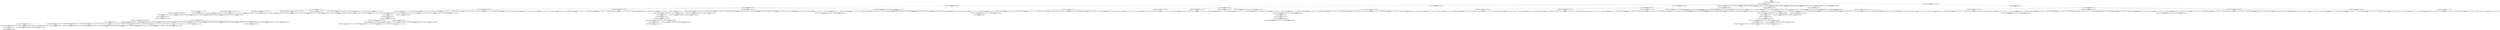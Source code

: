 digraph MCTS {
  node [shape=box, style=rounded];
  0 [label="ROOT
N=300, Q=0.849"];
  1 [label="ComputePathToState#1.ComputePathToState.named_state=gp7_detect_arucomarker
N=300, Q=0.849"];
  2 [label="ComputePathToState#1.ComputePathToState.planning_pipeline=ompl
N=233, Q=0.854"];
  3 [label="ComputePathToState#1.ComputePathToState.planner_id=BKPIECEkConfigDefault
N=144, Q=0.850"];
  4 [label="YaskawaGripperCommand#1.YaskawaGripperCommand.position=0.0
N=143, Q=0.850"];
  5 [label="UpdatePose#1.UpdatePose.update_relative_pose=0.0;0.0;0.115;0.0;0.0;0.0;0.0
N=70, Q=0.844"];
  6 [label="SetPathConstraints#1.SetPathConstraints.joint_constraints=joint_1_s,0.0,0.1,0.1,1.0
N=51, Q=0.864"];
  7 [label="ComputePathToPose#1.ComputePathToPose.planning_pipeline=pilz_industrial_motion_planner
N=44, Q=0.877"];
  8 [label="ComputePathToPose#1.ComputePathToPose.planner_id=PTP
N=43, Q=0.876"];
  9 [label="YaskawaGripperCommand#2.YaskawaGripperCommand.position=0.365
N=42, Q=0.875"];
  10 [label="ComputePathToState#2.ComputePathToState.named_state=gp7_detect_arucomarker
N=41, Q=0.874"];
  11 [label="ComputePathToState#2.ComputePathToState.planning_pipeline=pilz_industrial_motion_planner
N=26, Q=0.892"];
  12 [label="ComputePathToState#2.ComputePathToState.planner_id=PTP
N=25, Q=0.891"];
  13 [label="SetPathConstraints#2.SetPathConstraints.joint_constraints=joint_1_s,0.0,0.1,0.1,1.0
N=8, Q=0.868"];
  14 [label="ComputePathToPose#2.ComputePathToPose.planning_pipeline=pilz_industrial_motion_planner
N=4, Q=0.910"];
  15 [label="ComputePathToPose#2.ComputePathToPose.planner_id=PTP
N=3, Q=0.910"];
  16 [label="YaskawaGripperCommand#3.YaskawaGripperCommand.position=0.0
N=2, Q=0.910"];
  17 [label="ComputePathToPose#2.ComputePathToPose.planning_pipeline=ompl
N=3, Q=0.798"];
  18 [label="ComputePathToPose#2.ComputePathToPose.planner_id=BKPIECEkConfigDefault
N=1, Q=0.811"];
  19 [label="ComputePathToPose#2.ComputePathToPose.planner_id=ESTkConfigDefault
N=1, Q=0.772"];
  20 [label="SetPathConstraints#2.SetPathConstraints.joint_constraints=joint_3_s,0.0,0.1,0.1,1.0
N=3, Q=0.882"];
  21 [label="ComputePathToPose#2.ComputePathToPose.planning_pipeline=pilz_industrial_motion_planner
N=1, Q=0.911"];
  22 [label="ComputePathToPose#2.ComputePathToPose.planning_pipeline=ompl
N=1, Q=0.824"];
  23 [label="SetPathConstraints#2.SetPathConstraints.joint_constraints=joint_5_s,0.0,0.1,0.1,1.0
N=2, Q=0.907"];
  24 [label="ComputePathToPose#2.ComputePathToPose.planning_pipeline=pilz_industrial_motion_planner
N=1, Q=0.907"];
  25 [label="SetPathConstraints#2.SetPathConstraints.joint_constraints=joint_1_s,0.0,0.1,0.1,1.0;joint_3_s,0.0,0.1,0.1,1.0
N=2, Q=0.910"];
  26 [label="ComputePathToPose#2.ComputePathToPose.planning_pipeline=pilz_industrial_motion_planner
N=1, Q=0.910"];
  27 [label="SetPathConstraints#2.SetPathConstraints.joint_constraints=joint_1_s,0.0,0.1,0.1,1.0;joint_5_s,0.0,0.1,0.1,1.0
N=3, Q=0.897"];
  28 [label="ComputePathToPose#2.ComputePathToPose.planning_pipeline=pilz_industrial_motion_planner
N=1, Q=0.912"];
  29 [label="ComputePathToPose#2.ComputePathToPose.planning_pipeline=ompl
N=1, Q=0.868"];
  30 [label="SetPathConstraints#2.SetPathConstraints.joint_constraints=joint_3_s,0.0,0.1,0.1,1.0;joint_5_s,0.0,0.1,0.1,1.0
N=2, Q=0.910"];
  31 [label="ComputePathToPose#2.ComputePathToPose.planning_pipeline=pilz_industrial_motion_planner
N=1, Q=0.910"];
  32 [label="SetPathConstraints#2.SetPathConstraints.joint_constraints=joint_3_s,0.0,0.1,0.1,1.0;joint_6_s,0.0,0.1,0.1,1.0
N=2, Q=0.910"];
  33 [label="ComputePathToPose#2.ComputePathToPose.planning_pipeline=pilz_industrial_motion_planner
N=1, Q=0.910"];
  34 [label="SetPathConstraints#2.SetPathConstraints.joint_constraints=joint_1_s,0.0,0.1,0.1,1.0;joint_3_s,0.0,0.1,0.1,1.0;joint_5_s,0.0,0.1,0.1,1.0
N=2, Q=0.908"];
  35 [label="ComputePathToPose#2.ComputePathToPose.planning_pipeline=pilz_industrial_motion_planner
N=1, Q=0.908"];
  36 [label="ComputePathToState#2.ComputePathToState.planning_pipeline=ompl
N=14, Q=0.838"];
  37 [label="ComputePathToState#2.ComputePathToState.planner_id=BKPIECEkConfigDefault
N=1, Q=0.907"];
  38 [label="ComputePathToState#2.ComputePathToState.planner_id=ESTkConfigDefault
N=1, Q=0.877"];
  39 [label="ComputePathToState#2.ComputePathToState.planner_id=KPIECEkConfigDefault
N=1, Q=0.909"];
  40 [label="ComputePathToState#2.ComputePathToState.planner_id=LBKPIECEkConfigDefault
N=1, Q=0.910"];
  41 [label="ComputePathToState#2.ComputePathToState.planner_id=PRMkConfigDefault
N=2, Q=0.912"];
  42 [label="SetPathConstraints#2.SetPathConstraints.joint_constraints=joint_1_s,0.0,0.1,0.1,1.0
N=1, Q=0.912"];
  43 [label="ComputePathToState#2.ComputePathToState.planner_id=PRMstarkConfigDefault
N=1, Q=0.910"];
  44 [label="ComputePathToState#2.ComputePathToState.planner_id=RRTConnectkConfigDefault
N=1, Q=0.909"];
  45 [label="ComputePathToState#2.ComputePathToState.planner_id=RRTkConfigDefault
N=1, Q=0.848"];
  46 [label="ComputePathToState#2.ComputePathToState.planner_id=RRTstarkConfigDefault
N=2, Q=0.912"];
  47 [label="SetPathConstraints#2.SetPathConstraints.joint_constraints=joint_1_s,0.0,0.1,0.1,1.0
N=1, Q=0.912"];
  48 [label="ComputePathToState#2.ComputePathToState.planner_id=SBLkConfigDefault
N=1, Q=0.907"];
  49 [label="ComputePathToState#2.ComputePathToState.planner_id=TRRTkConfigDefault
N=1, Q=0.000"];
  50 [label="ComputePathToPose#1.ComputePathToPose.planning_pipeline=ompl
N=6, Q=0.763"];
  51 [label="ComputePathToPose#1.ComputePathToPose.planner_id=BKPIECEkConfigDefault
N=1, Q=0.739"];
  52 [label="ComputePathToPose#1.ComputePathToPose.planner_id=ESTkConfigDefault
N=1, Q=0.758"];
  53 [label="ComputePathToPose#1.ComputePathToPose.planner_id=KPIECEkConfigDefault
N=1, Q=0.881"];
  54 [label="ComputePathToPose#1.ComputePathToPose.planner_id=LBKPIECEkConfigDefault
N=1, Q=0.727"];
  55 [label="ComputePathToPose#1.ComputePathToPose.planner_id=PRMkConfigDefault
N=1, Q=0.737"];
  56 [label="SetPathConstraints#1.SetPathConstraints.joint_constraints=joint_1_s,0.0,0.1,0.1,1.0;joint_3_s,0.0,0.1,0.1,1.0
N=3, Q=0.606"];
  57 [label="ComputePathToPose#1.ComputePathToPose.planning_pipeline=pilz_industrial_motion_planner
N=1, Q=0.909"];
  58 [label="ComputePathToPose#1.ComputePathToPose.planning_pipeline=ompl
N=1, Q=0.000"];
  59 [label="SetPathConstraints#1.SetPathConstraints.joint_constraints=joint_1_s,0.0,0.1,0.1,1.0;joint_5_s,0.0,0.1,0.1,1.0
N=3, Q=0.864"];
  60 [label="ComputePathToPose#1.ComputePathToPose.planning_pipeline=pilz_industrial_motion_planner
N=1, Q=0.910"];
  61 [label="ComputePathToPose#1.ComputePathToPose.planning_pipeline=ompl
N=1, Q=0.773"];
  62 [label="SetPathConstraints#1.SetPathConstraints.joint_constraints=joint_1_s,0.0,0.1,0.1,1.0;joint_3_s,0.0,0.1,0.1,1.0;joint_5_s,0.0,0.1,0.1,1.0
N=3, Q=0.708"];
  63 [label="ComputePathToPose#1.ComputePathToPose.planning_pipeline=pilz_industrial_motion_planner
N=1, Q=0.911"];
  64 [label="ComputePathToPose#1.ComputePathToPose.planning_pipeline=ompl
N=1, Q=0.300"];
  65 [label="SetPathConstraints#1.SetPathConstraints.joint_constraints=joint_3_s,0.0,0.1,0.1,1.0
N=3, Q=0.905"];
  66 [label="ComputePathToPose#1.ComputePathToPose.planning_pipeline=pilz_industrial_motion_planner
N=1, Q=0.909"];
  67 [label="ComputePathToPose#1.ComputePathToPose.planning_pipeline=ompl
N=1, Q=0.897"];
  68 [label="SetPathConstraints#1.SetPathConstraints.joint_constraints=joint_3_s,0.0,0.1,0.1,1.0;joint_6_s,0.0,0.1,0.1,1.0
N=3, Q=0.704"];
  69 [label="ComputePathToPose#1.ComputePathToPose.planning_pipeline=pilz_industrial_motion_planner
N=1, Q=0.906"];
  70 [label="ComputePathToPose#1.ComputePathToPose.planning_pipeline=ompl
N=1, Q=0.300"];
  71 [label="SetPathConstraints#1.SetPathConstraints.joint_constraints=joint_5_s,0.0,0.1,0.1,1.0
N=2, Q=0.911"];
  72 [label="ComputePathToPose#1.ComputePathToPose.planning_pipeline=pilz_industrial_motion_planner
N=1, Q=0.911"];
  73 [label="SetPathConstraints#1.SetPathConstraints.joint_constraints=joint_3_s,0.0,0.1,0.1,1.0;joint_5_s,0.0,0.1,0.1,1.0
N=1, Q=0.905"];
  74 [label="UpdatePose#1.UpdatePose.update_relative_pose=0.0;0.0;0.14;0.0;0.0;0.0;0.0
N=29, Q=0.883"];
  75 [label="SetPathConstraints#1.SetPathConstraints.joint_constraints=joint_1_s,0.0,0.1,0.1,1.0
N=18, Q=0.891"];
  76 [label="ComputePathToPose#1.ComputePathToPose.planning_pipeline=pilz_industrial_motion_planner
N=15, Q=0.907"];
  77 [label="ComputePathToPose#1.ComputePathToPose.planner_id=PTP
N=14, Q=0.906"];
  78 [label="YaskawaGripperCommand#2.YaskawaGripperCommand.position=0.365
N=13, Q=0.905"];
  79 [label="ComputePathToState#2.ComputePathToState.named_state=gp7_detect_arucomarker
N=12, Q=0.904"];
  80 [label="ComputePathToState#2.ComputePathToState.planning_pipeline=pilz_industrial_motion_planner
N=6, Q=0.912"];
  81 [label="ComputePathToState#2.ComputePathToState.planner_id=PTP
N=5, Q=0.911"];
  82 [label="SetPathConstraints#2.SetPathConstraints.joint_constraints=joint_1_s,0.0,0.1,0.1,1.0
N=1, Q=0.918"];
  83 [label="SetPathConstraints#2.SetPathConstraints.joint_constraints=joint_3_s,0.0,0.1,0.1,1.0
N=1, Q=0.913"];
  84 [label="SetPathConstraints#2.SetPathConstraints.joint_constraints=joint_5_s,0.0,0.1,0.1,1.0
N=1, Q=0.892"];
  85 [label="SetPathConstraints#2.SetPathConstraints.joint_constraints=joint_1_s,0.0,0.1,0.1,1.0;joint_3_s,0.0,0.1,0.1,1.0
N=1, Q=0.915"];
  86 [label="ComputePathToState#2.ComputePathToState.planning_pipeline=ompl
N=5, Q=0.892"];
  87 [label="ComputePathToState#2.ComputePathToState.planner_id=BKPIECEkConfigDefault
N=1, Q=0.916"];
  88 [label="ComputePathToState#2.ComputePathToState.planner_id=ESTkConfigDefault
N=1, Q=0.919"];
  89 [label="ComputePathToState#2.ComputePathToState.planner_id=KPIECEkConfigDefault
N=1, Q=0.919"];
  90 [label="ComputePathToState#2.ComputePathToState.planner_id=LBKPIECEkConfigDefault
N=1, Q=0.791"];
  91 [label="ComputePathToPose#1.ComputePathToPose.planning_pipeline=ompl
N=2, Q=0.756"];
  92 [label="ComputePathToPose#1.ComputePathToPose.planner_id=BKPIECEkConfigDefault
N=1, Q=0.756"];
  93 [label="SetPathConstraints#1.SetPathConstraints.joint_constraints=joint_1_s,0.0,0.1,0.1,1.0;joint_3_s,0.0,0.1,0.1,1.0
N=3, Q=0.912"];
  94 [label="ComputePathToPose#1.ComputePathToPose.planning_pipeline=pilz_industrial_motion_planner
N=1, Q=0.915"];
  95 [label="ComputePathToPose#1.ComputePathToPose.planning_pipeline=ompl
N=1, Q=0.906"];
  96 [label="SetPathConstraints#1.SetPathConstraints.joint_constraints=joint_1_s,0.0,0.1,0.1,1.0;joint_5_s,0.0,0.1,0.1,1.0
N=2, Q=0.917"];
  97 [label="ComputePathToPose#1.ComputePathToPose.planning_pipeline=pilz_industrial_motion_planner
N=1, Q=0.917"];
  98 [label="SetPathConstraints#1.SetPathConstraints.joint_constraints=joint_1_s,0.0,0.1,0.1,1.0;joint_3_s,0.0,0.1,0.1,1.0;joint_5_s,0.0,0.1,0.1,1.0
N=1, Q=0.914"];
  99 [label="SetPathConstraints#1.SetPathConstraints.joint_constraints=joint_3_s,0.0,0.1,0.1,1.0
N=1, Q=0.918"];
  100 [label="SetPathConstraints#1.SetPathConstraints.joint_constraints=joint_3_s,0.0,0.1,0.1,1.0;joint_6_s,0.0,0.1,0.1,1.0
N=1, Q=0.919"];
  101 [label="SetPathConstraints#1.SetPathConstraints.joint_constraints=joint_5_s,0.0,0.1,0.1,1.0
N=1, Q=0.428"];
  102 [label="SetPathConstraints#1.SetPathConstraints.joint_constraints=joint_3_s,0.0,0.1,0.1,1.0;joint_5_s,0.0,0.1,0.1,1.0
N=1, Q=0.917"];
  103 [label="UpdatePose#1.UpdatePose.update_relative_pose=0.0;0.0;0.13;0.0;0.0;0.0;0.0
N=7, Q=0.785"];
  104 [label="SetPathConstraints#1.SetPathConstraints.joint_constraints=joint_1_s,0.0,0.1,0.1,1.0
N=1, Q=0.915"];
  105 [label="SetPathConstraints#1.SetPathConstraints.joint_constraints=joint_1_s,0.0,0.1,0.1,1.0;joint_3_s,0.0,0.1,0.1,1.0
N=1, Q=0.916"];
  106 [label="SetPathConstraints#1.SetPathConstraints.joint_constraints=joint_1_s,0.0,0.1,0.1,1.0;joint_5_s,0.0,0.1,0.1,1.0
N=1, Q=0.917"];
  107 [label="SetPathConstraints#1.SetPathConstraints.joint_constraints=joint_1_s,0.0,0.1,0.1,1.0;joint_3_s,0.0,0.1,0.1,1.0;joint_5_s,0.0,0.1,0.1,1.0
N=1, Q=0.915"];
  108 [label="SetPathConstraints#1.SetPathConstraints.joint_constraints=joint_3_s,0.0,0.1,0.1,1.0
N=1, Q=0.916"];
  109 [label="SetPathConstraints#1.SetPathConstraints.joint_constraints=joint_3_s,0.0,0.1,0.1,1.0;joint_6_s,0.0,0.1,0.1,1.0
N=1, Q=0.000"];
  110 [label="UpdatePose#1.UpdatePose.update_relative_pose=0.0;0.0;0.12;0.0;0.0;0.0;0.0
N=24, Q=0.875"];
  111 [label="SetPathConstraints#1.SetPathConstraints.joint_constraints=joint_1_s,0.0,0.1,0.1,1.0
N=14, Q=0.861"];
  112 [label="ComputePathToPose#1.ComputePathToPose.planning_pipeline=pilz_industrial_motion_planner
N=10, Q=0.903"];
  113 [label="ComputePathToPose#1.ComputePathToPose.planner_id=PTP
N=9, Q=0.903"];
  114 [label="YaskawaGripperCommand#2.YaskawaGripperCommand.position=0.365
N=8, Q=0.902"];
  115 [label="ComputePathToState#2.ComputePathToState.named_state=gp7_detect_arucomarker
N=7, Q=0.901"];
  116 [label="ComputePathToState#2.ComputePathToState.planning_pipeline=pilz_industrial_motion_planner
N=3, Q=0.909"];
  117 [label="ComputePathToState#2.ComputePathToState.planner_id=PTP
N=2, Q=0.909"];
  118 [label="SetPathConstraints#2.SetPathConstraints.joint_constraints=joint_1_s,0.0,0.1,0.1,1.0
N=1, Q=0.909"];
  119 [label="ComputePathToState#2.ComputePathToState.planning_pipeline=ompl
N=3, Q=0.889"];
  120 [label="ComputePathToState#2.ComputePathToState.planner_id=BKPIECEkConfigDefault
N=1, Q=0.911"];
  121 [label="ComputePathToState#2.ComputePathToState.planner_id=ESTkConfigDefault
N=1, Q=0.845"];
  122 [label="ComputePathToPose#1.ComputePathToPose.planning_pipeline=ompl
N=3, Q=0.702"];
  123 [label="ComputePathToPose#1.ComputePathToPose.planner_id=BKPIECEkConfigDefault
N=1, Q=0.903"];
  124 [label="ComputePathToPose#1.ComputePathToPose.planner_id=ESTkConfigDefault
N=1, Q=0.300"];
  125 [label="SetPathConstraints#1.SetPathConstraints.joint_constraints=joint_1_s,0.0,0.1,0.1,1.0;joint_3_s,0.0,0.1,0.1,1.0
N=3, Q=0.862"];
  126 [label="ComputePathToPose#1.ComputePathToPose.planning_pipeline=pilz_industrial_motion_planner
N=1, Q=0.908"];
  127 [label="ComputePathToPose#1.ComputePathToPose.planning_pipeline=ompl
N=1, Q=0.770"];
  128 [label="SetPathConstraints#1.SetPathConstraints.joint_constraints=joint_1_s,0.0,0.1,0.1,1.0;joint_5_s,0.0,0.1,0.1,1.0
N=1, Q=0.909"];
  129 [label="SetPathConstraints#1.SetPathConstraints.joint_constraints=joint_1_s,0.0,0.1,0.1,1.0;joint_3_s,0.0,0.1,0.1,1.0;joint_5_s,0.0,0.1,0.1,1.0
N=1, Q=0.903"];
  130 [label="SetPathConstraints#1.SetPathConstraints.joint_constraints=joint_3_s,0.0,0.1,0.1,1.0
N=1, Q=0.909"];
  131 [label="SetPathConstraints#1.SetPathConstraints.joint_constraints=joint_3_s,0.0,0.1,0.1,1.0;joint_6_s,0.0,0.1,0.1,1.0
N=1, Q=0.912"];
  132 [label="SetPathConstraints#1.SetPathConstraints.joint_constraints=joint_5_s,0.0,0.1,0.1,1.0
N=1, Q=0.911"];
  133 [label="SetPathConstraints#1.SetPathConstraints.joint_constraints=joint_3_s,0.0,0.1,0.1,1.0;joint_5_s,0.0,0.1,0.1,1.0
N=1, Q=0.906"];
  134 [label="UpdatePose#1.UpdatePose.update_relative_pose=0.0;0.0;0.15;0.0;0.0;0.0;0.0
N=11, Q=0.818"];
  135 [label="SetPathConstraints#1.SetPathConstraints.joint_constraints=joint_1_s,0.0,0.1,0.1,1.0
N=3, Q=0.715"];
  136 [label="ComputePathToPose#1.ComputePathToPose.planning_pipeline=pilz_industrial_motion_planner
N=1, Q=0.922"];
  137 [label="ComputePathToPose#1.ComputePathToPose.planning_pipeline=ompl
N=1, Q=0.300"];
  138 [label="SetPathConstraints#1.SetPathConstraints.joint_constraints=joint_1_s,0.0,0.1,0.1,1.0;joint_3_s,0.0,0.1,0.1,1.0
N=1, Q=0.888"];
  139 [label="SetPathConstraints#1.SetPathConstraints.joint_constraints=joint_1_s,0.0,0.1,0.1,1.0;joint_5_s,0.0,0.1,0.1,1.0
N=1, Q=0.922"];
  140 [label="SetPathConstraints#1.SetPathConstraints.joint_constraints=joint_1_s,0.0,0.1,0.1,1.0;joint_3_s,0.0,0.1,0.1,1.0;joint_5_s,0.0,0.1,0.1,1.0
N=1, Q=0.923"];
  141 [label="SetPathConstraints#1.SetPathConstraints.joint_constraints=joint_3_s,0.0,0.1,0.1,1.0
N=1, Q=0.924"];
  142 [label="SetPathConstraints#1.SetPathConstraints.joint_constraints=joint_3_s,0.0,0.1,0.1,1.0;joint_6_s,0.0,0.1,0.1,1.0
N=1, Q=0.924"];
  143 [label="SetPathConstraints#1.SetPathConstraints.joint_constraints=joint_5_s,0.0,0.1,0.1,1.0
N=1, Q=0.923"];
  144 [label="SetPathConstraints#1.SetPathConstraints.joint_constraints=joint_3_s,0.0,0.1,0.1,1.0;joint_5_s,0.0,0.1,0.1,1.0
N=1, Q=0.430"];
  145 [label="UpdatePose#1.UpdatePose.update_relative_pose=0.0;0.0;0.125;0.0;0.0;0.0;0.0
N=1, Q=0.425"];
  146 [label="ComputePathToState#1.ComputePathToState.planner_id=RRTkConfigDefault
N=27, Q=0.873"];
  147 [label="YaskawaGripperCommand#1.YaskawaGripperCommand.position=0.0
N=26, Q=0.872"];
  148 [label="UpdatePose#1.UpdatePose.update_relative_pose=0.0;0.0;0.115;0.0;0.0;0.0;0.0
N=12, Q=0.904"];
  149 [label="SetPathConstraints#1.SetPathConstraints.joint_constraints=joint_1_s,0.0,0.1,0.1,1.0
N=4, Q=0.876"];
  150 [label="ComputePathToPose#1.ComputePathToPose.planning_pipeline=pilz_industrial_motion_planner
N=2, Q=0.910"];
  151 [label="ComputePathToPose#1.ComputePathToPose.planner_id=PTP
N=1, Q=0.910"];
  152 [label="ComputePathToPose#1.ComputePathToPose.planning_pipeline=ompl
N=1, Q=0.773"];
  153 [label="SetPathConstraints#1.SetPathConstraints.joint_constraints=joint_1_s,0.0,0.1,0.1,1.0;joint_3_s,0.0,0.1,0.1,1.0
N=1, Q=0.910"];
  154 [label="SetPathConstraints#1.SetPathConstraints.joint_constraints=joint_1_s,0.0,0.1,0.1,1.0;joint_5_s,0.0,0.1,0.1,1.0
N=1, Q=0.908"];
  155 [label="SetPathConstraints#1.SetPathConstraints.joint_constraints=joint_1_s,0.0,0.1,0.1,1.0;joint_3_s,0.0,0.1,0.1,1.0;joint_5_s,0.0,0.1,0.1,1.0
N=1, Q=0.988"];
  156 [label="SetPathConstraints#1.SetPathConstraints.joint_constraints=joint_3_s,0.0,0.1,0.1,1.0
N=1, Q=0.903"];
  157 [label="SetPathConstraints#1.SetPathConstraints.joint_constraints=joint_3_s,0.0,0.1,0.1,1.0;joint_6_s,0.0,0.1,0.1,1.0
N=1, Q=0.911"];
  158 [label="SetPathConstraints#1.SetPathConstraints.joint_constraints=joint_5_s,0.0,0.1,0.1,1.0
N=1, Q=0.910"];
  159 [label="SetPathConstraints#1.SetPathConstraints.joint_constraints=joint_3_s,0.0,0.1,0.1,1.0;joint_5_s,0.0,0.1,0.1,1.0
N=1, Q=0.909"];
  160 [label="UpdatePose#1.UpdatePose.update_relative_pose=0.0;0.0;0.14;0.0;0.0;0.0;0.0
N=3, Q=0.752"];
  161 [label="SetPathConstraints#1.SetPathConstraints.joint_constraints=joint_1_s,0.0,0.1,0.1,1.0
N=1, Q=0.914"];
  162 [label="SetPathConstraints#1.SetPathConstraints.joint_constraints=joint_1_s,0.0,0.1,0.1,1.0;joint_3_s,0.0,0.1,0.1,1.0
N=1, Q=0.427"];
  163 [label="UpdatePose#1.UpdatePose.update_relative_pose=0.0;0.0;0.13;0.0;0.0;0.0;0.0
N=3, Q=0.915"];
  164 [label="SetPathConstraints#1.SetPathConstraints.joint_constraints=joint_1_s,0.0,0.1,0.1,1.0
N=1, Q=0.915"];
  165 [label="SetPathConstraints#1.SetPathConstraints.joint_constraints=joint_1_s,0.0,0.1,0.1,1.0;joint_3_s,0.0,0.1,0.1,1.0
N=1, Q=0.914"];
  166 [label="UpdatePose#1.UpdatePose.update_relative_pose=0.0;0.0;0.12;0.0;0.0;0.0;0.0
N=3, Q=0.903"];
  167 [label="SetPathConstraints#1.SetPathConstraints.joint_constraints=joint_1_s,0.0,0.1,0.1,1.0
N=1, Q=0.909"];
  168 [label="SetPathConstraints#1.SetPathConstraints.joint_constraints=joint_1_s,0.0,0.1,0.1,1.0;joint_3_s,0.0,0.1,0.1,1.0
N=1, Q=0.891"];
  169 [label="UpdatePose#1.UpdatePose.update_relative_pose=0.0;0.0;0.15;0.0;0.0;0.0;0.0
N=3, Q=0.760"];
  170 [label="SetPathConstraints#1.SetPathConstraints.joint_constraints=joint_1_s,0.0,0.1,0.1,1.0
N=1, Q=0.925"];
  171 [label="SetPathConstraints#1.SetPathConstraints.joint_constraints=joint_1_s,0.0,0.1,0.1,1.0;joint_3_s,0.0,0.1,0.1,1.0
N=1, Q=0.431"];
  172 [label="UpdatePose#1.UpdatePose.update_relative_pose=0.0;0.0;0.125;0.0;0.0;0.0;0.0
N=1, Q=0.913"];
  173 [label="ComputePathToState#1.ComputePathToState.planner_id=PRMstarkConfigDefault
N=40, Q=0.901"];
  174 [label="YaskawaGripperCommand#1.YaskawaGripperCommand.position=0.0
N=39, Q=0.901"];
  175 [label="UpdatePose#1.UpdatePose.update_relative_pose=0.0;0.0;0.115;0.0;0.0;0.0;0.0
N=16, Q=0.901"];
  176 [label="SetPathConstraints#1.SetPathConstraints.joint_constraints=joint_1_s,0.0,0.1,0.1,1.0
N=8, Q=0.893"];
  177 [label="ComputePathToPose#1.ComputePathToPose.planning_pipeline=pilz_industrial_motion_planner
N=6, Q=0.908"];
  178 [label="ComputePathToPose#1.ComputePathToPose.planner_id=PTP
N=5, Q=0.908"];
  179 [label="YaskawaGripperCommand#2.YaskawaGripperCommand.position=0.365
N=4, Q=0.908"];
  180 [label="ComputePathToState#2.ComputePathToState.named_state=gp7_detect_arucomarker
N=3, Q=0.908"];
  181 [label="ComputePathToState#2.ComputePathToState.planning_pipeline=pilz_industrial_motion_planner
N=1, Q=0.908"];
  182 [label="ComputePathToState#2.ComputePathToState.planning_pipeline=ompl
N=1, Q=0.909"];
  183 [label="ComputePathToPose#1.ComputePathToPose.planning_pipeline=ompl
N=1, Q=0.785"];
  184 [label="SetPathConstraints#1.SetPathConstraints.joint_constraints=joint_1_s,0.0,0.1,0.1,1.0;joint_3_s,0.0,0.1,0.1,1.0
N=1, Q=0.905"];
  185 [label="SetPathConstraints#1.SetPathConstraints.joint_constraints=joint_1_s,0.0,0.1,0.1,1.0;joint_5_s,0.0,0.1,0.1,1.0
N=1, Q=0.910"];
  186 [label="SetPathConstraints#1.SetPathConstraints.joint_constraints=joint_1_s,0.0,0.1,0.1,1.0;joint_3_s,0.0,0.1,0.1,1.0;joint_5_s,0.0,0.1,0.1,1.0
N=1, Q=0.911"];
  187 [label="SetPathConstraints#1.SetPathConstraints.joint_constraints=joint_3_s,0.0,0.1,0.1,1.0
N=1, Q=0.909"];
  188 [label="SetPathConstraints#1.SetPathConstraints.joint_constraints=joint_3_s,0.0,0.1,0.1,1.0;joint_6_s,0.0,0.1,0.1,1.0
N=1, Q=0.907"];
  189 [label="SetPathConstraints#1.SetPathConstraints.joint_constraints=joint_5_s,0.0,0.1,0.1,1.0
N=1, Q=0.910"];
  190 [label="SetPathConstraints#1.SetPathConstraints.joint_constraints=joint_3_s,0.0,0.1,0.1,1.0;joint_5_s,0.0,0.1,0.1,1.0
N=1, Q=0.912"];
  191 [label="UpdatePose#1.UpdatePose.update_relative_pose=0.0;0.0;0.14;0.0;0.0;0.0;0.0
N=5, Q=0.917"];
  192 [label="SetPathConstraints#1.SetPathConstraints.joint_constraints=joint_1_s,0.0,0.1,0.1,1.0
N=1, Q=0.918"];
  193 [label="SetPathConstraints#1.SetPathConstraints.joint_constraints=joint_1_s,0.0,0.1,0.1,1.0;joint_3_s,0.0,0.1,0.1,1.0
N=1, Q=0.917"];
  194 [label="SetPathConstraints#1.SetPathConstraints.joint_constraints=joint_1_s,0.0,0.1,0.1,1.0;joint_5_s,0.0,0.1,0.1,1.0
N=1, Q=0.914"];
  195 [label="SetPathConstraints#1.SetPathConstraints.joint_constraints=joint_1_s,0.0,0.1,0.1,1.0;joint_3_s,0.0,0.1,0.1,1.0;joint_5_s,0.0,0.1,0.1,1.0
N=1, Q=0.919"];
  196 [label="UpdatePose#1.UpdatePose.update_relative_pose=0.0;0.0;0.13;0.0;0.0;0.0;0.0
N=5, Q=0.816"];
  197 [label="SetPathConstraints#1.SetPathConstraints.joint_constraints=joint_1_s,0.0,0.1,0.1,1.0
N=1, Q=0.917"];
  198 [label="SetPathConstraints#1.SetPathConstraints.joint_constraints=joint_1_s,0.0,0.1,0.1,1.0;joint_3_s,0.0,0.1,0.1,1.0
N=1, Q=0.906"];
  199 [label="SetPathConstraints#1.SetPathConstraints.joint_constraints=joint_1_s,0.0,0.1,0.1,1.0;joint_5_s,0.0,0.1,0.1,1.0
N=1, Q=0.914"];
  200 [label="SetPathConstraints#1.SetPathConstraints.joint_constraints=joint_1_s,0.0,0.1,0.1,1.0;joint_3_s,0.0,0.1,0.1,1.0;joint_5_s,0.0,0.1,0.1,1.0
N=1, Q=0.425"];
  201 [label="UpdatePose#1.UpdatePose.update_relative_pose=0.0;0.0;0.12;0.0;0.0;0.0;0.0
N=6, Q=0.937"];
  202 [label="SetPathConstraints#1.SetPathConstraints.joint_constraints=joint_1_s,0.0,0.1,0.1,1.0
N=1, Q=0.987"];
  203 [label="SetPathConstraints#1.SetPathConstraints.joint_constraints=joint_1_s,0.0,0.1,0.1,1.0;joint_3_s,0.0,0.1,0.1,1.0
N=1, Q=0.909"];
  204 [label="SetPathConstraints#1.SetPathConstraints.joint_constraints=joint_1_s,0.0,0.1,0.1,1.0;joint_5_s,0.0,0.1,0.1,1.0
N=1, Q=0.912"];
  205 [label="SetPathConstraints#1.SetPathConstraints.joint_constraints=joint_1_s,0.0,0.1,0.1,1.0;joint_3_s,0.0,0.1,0.1,1.0;joint_5_s,0.0,0.1,0.1,1.0
N=1, Q=0.915"];
  206 [label="SetPathConstraints#1.SetPathConstraints.joint_constraints=joint_3_s,0.0,0.1,0.1,1.0
N=1, Q=0.909"];
  207 [label="UpdatePose#1.UpdatePose.update_relative_pose=0.0;0.0;0.15;0.0;0.0;0.0;0.0
N=4, Q=0.923"];
  208 [label="SetPathConstraints#1.SetPathConstraints.joint_constraints=joint_1_s,0.0,0.1,0.1,1.0
N=1, Q=0.922"];
  209 [label="SetPathConstraints#1.SetPathConstraints.joint_constraints=joint_1_s,0.0,0.1,0.1,1.0;joint_3_s,0.0,0.1,0.1,1.0
N=1, Q=0.924"];
  210 [label="SetPathConstraints#1.SetPathConstraints.joint_constraints=joint_1_s,0.0,0.1,0.1,1.0;joint_5_s,0.0,0.1,0.1,1.0
N=1, Q=0.925"];
  211 [label="UpdatePose#1.UpdatePose.update_relative_pose=0.0;0.0;0.125;0.0;0.0;0.0;0.0
N=2, Q=0.915"];
  212 [label="SetPathConstraints#1.SetPathConstraints.joint_constraints=joint_1_s,0.0,0.1,0.1,1.0
N=1, Q=0.915"];
  213 [label="ComputePathToState#1.ComputePathToState.planner_id=RRTConnectkConfigDefault
N=6, Q=0.833"];
  214 [label="YaskawaGripperCommand#1.YaskawaGripperCommand.position=0.0
N=5, Q=0.817"];
  215 [label="UpdatePose#1.UpdatePose.update_relative_pose=0.0;0.0;0.115;0.0;0.0;0.0;0.0
N=1, Q=0.912"];
  216 [label="UpdatePose#1.UpdatePose.update_relative_pose=0.0;0.0;0.14;0.0;0.0;0.0;0.0
N=1, Q=0.917"];
  217 [label="UpdatePose#1.UpdatePose.update_relative_pose=0.0;0.0;0.13;0.0;0.0;0.0;0.0
N=1, Q=0.917"];
  218 [label="UpdatePose#1.UpdatePose.update_relative_pose=0.0;0.0;0.12;0.0;0.0;0.0;0.0
N=1, Q=0.425"];
  219 [label="ComputePathToState#1.ComputePathToState.planner_id=LBKPIECEkConfigDefault
N=5, Q=0.814"];
  220 [label="YaskawaGripperCommand#1.YaskawaGripperCommand.position=0.0
N=4, Q=0.790"];
  221 [label="UpdatePose#1.UpdatePose.update_relative_pose=0.0;0.0;0.115;0.0;0.0;0.0;0.0
N=1, Q=0.909"];
  222 [label="UpdatePose#1.UpdatePose.update_relative_pose=0.0;0.0;0.14;0.0;0.0;0.0;0.0
N=1, Q=0.917"];
  223 [label="UpdatePose#1.UpdatePose.update_relative_pose=0.0;0.0;0.13;0.0;0.0;0.0;0.0
N=1, Q=0.424"];
  224 [label="ComputePathToState#1.ComputePathToState.planner_id=PRMkConfigDefault
N=1, Q=0.910"];
  225 [label="ComputePathToState#1.ComputePathToState.planner_id=SBLkConfigDefault
N=5, Q=0.959"];
  226 [label="YaskawaGripperCommand#1.YaskawaGripperCommand.position=0.0
N=4, Q=0.952"];
  227 [label="UpdatePose#1.UpdatePose.update_relative_pose=0.0;0.0;0.115;0.0;0.0;0.0;0.0
N=1, Q=0.987"];
  228 [label="UpdatePose#1.UpdatePose.update_relative_pose=0.0;0.0;0.14;0.0;0.0;0.0;0.0
N=1, Q=0.917"];
  229 [label="UpdatePose#1.UpdatePose.update_relative_pose=0.0;0.0;0.13;0.0;0.0;0.0;0.0
N=1, Q=0.916"];
  230 [label="ComputePathToState#1.ComputePathToState.planner_id=TRRTkConfigDefault
N=1, Q=0.910"];
  231 [label="ComputePathToState#1.ComputePathToState.planner_id=ESTkConfigDefault
N=1, Q=0.421"];
  232 [label="ComputePathToState#1.ComputePathToState.planner_id=KPIECEkConfigDefault
N=1, Q=0.000"];
  233 [label="ComputePathToState#1.ComputePathToState.planner_id=RRTstarkConfigDefault
N=1, Q=0.000"];
  234 [label="ComputePathToState#1.ComputePathToState.planning_pipeline=pilz_industrial_motion_planner
N=66, Q=0.829"];
  235 [label="ComputePathToState#1.ComputePathToState.planner_id=PTP
N=65, Q=0.827"];
  236 [label="YaskawaGripperCommand#1.YaskawaGripperCommand.position=0.0
N=64, Q=0.825"];
  237 [label="UpdatePose#1.UpdatePose.update_relative_pose=0.0;0.0;0.115;0.0;0.0;0.0;0.0
N=25, Q=0.827"];
  238 [label="SetPathConstraints#1.SetPathConstraints.joint_constraints=joint_1_s,0.0,0.1,0.1,1.0
N=16, Q=0.861"];
  239 [label="ComputePathToPose#1.ComputePathToPose.planning_pipeline=pilz_industrial_motion_planner
N=12, Q=0.856"];
  240 [label="ComputePathToPose#1.ComputePathToPose.planner_id=PTP
N=11, Q=0.848"];
  241 [label="YaskawaGripperCommand#2.YaskawaGripperCommand.position=0.365
N=10, Q=0.838"];
  242 [label="ComputePathToState#2.ComputePathToState.named_state=gp7_detect_arucomarker
N=9, Q=0.826"];
  243 [label="ComputePathToState#2.ComputePathToState.planning_pipeline=pilz_industrial_motion_planner
N=5, Q=0.751"];
  244 [label="ComputePathToState#2.ComputePathToState.planner_id=PTP
N=4, Q=0.701"];
  245 [label="SetPathConstraints#2.SetPathConstraints.joint_constraints=joint_1_s,0.0,0.1,0.1,1.0
N=1, Q=0.948"];
  246 [label="SetPathConstraints#2.SetPathConstraints.joint_constraints=joint_3_s,0.0,0.1,0.1,1.0
N=1, Q=0.910"];
  247 [label="SetPathConstraints#2.SetPathConstraints.joint_constraints=joint_5_s,0.0,0.1,0.1,1.0
N=1, Q=0.000"];
  248 [label="ComputePathToState#2.ComputePathToState.planning_pipeline=ompl
N=3, Q=0.910"];
  249 [label="ComputePathToState#2.ComputePathToState.planner_id=BKPIECEkConfigDefault
N=1, Q=0.910"];
  250 [label="ComputePathToState#2.ComputePathToState.planner_id=ESTkConfigDefault
N=1, Q=0.910"];
  251 [label="ComputePathToPose#1.ComputePathToPose.planning_pipeline=ompl
N=3, Q=0.852"];
  252 [label="ComputePathToPose#1.ComputePathToPose.planner_id=BKPIECEkConfigDefault
N=1, Q=0.902"];
  253 [label="ComputePathToPose#1.ComputePathToPose.planner_id=ESTkConfigDefault
N=1, Q=0.752"];
  254 [label="SetPathConstraints#1.SetPathConstraints.joint_constraints=joint_1_s,0.0,0.1,0.1,1.0;joint_3_s,0.0,0.1,0.1,1.0
N=2, Q=0.906"];
  255 [label="ComputePathToPose#1.ComputePathToPose.planning_pipeline=pilz_industrial_motion_planner
N=1, Q=0.906"];
  256 [label="SetPathConstraints#1.SetPathConstraints.joint_constraints=joint_1_s,0.0,0.1,0.1,1.0;joint_5_s,0.0,0.1,0.1,1.0
N=1, Q=0.000"];
  257 [label="SetPathConstraints#1.SetPathConstraints.joint_constraints=joint_1_s,0.0,0.1,0.1,1.0;joint_3_s,0.0,0.1,0.1,1.0;joint_5_s,0.0,0.1,0.1,1.0
N=1, Q=0.422"];
  258 [label="SetPathConstraints#1.SetPathConstraints.joint_constraints=joint_3_s,0.0,0.1,0.1,1.0
N=1, Q=0.911"];
  259 [label="SetPathConstraints#1.SetPathConstraints.joint_constraints=joint_3_s,0.0,0.1,0.1,1.0;joint_6_s,0.0,0.1,0.1,1.0
N=1, Q=0.911"];
  260 [label="SetPathConstraints#1.SetPathConstraints.joint_constraints=joint_5_s,0.0,0.1,0.1,1.0
N=1, Q=0.906"];
  261 [label="SetPathConstraints#1.SetPathConstraints.joint_constraints=joint_3_s,0.0,0.1,0.1,1.0;joint_5_s,0.0,0.1,0.1,1.0
N=1, Q=0.985"];
  262 [label="UpdatePose#1.UpdatePose.update_relative_pose=0.0;0.0;0.14;0.0;0.0;0.0;0.0
N=5, Q=0.637"];
  263 [label="SetPathConstraints#1.SetPathConstraints.joint_constraints=joint_1_s,0.0,0.1,0.1,1.0
N=1, Q=0.919"];
  264 [label="SetPathConstraints#1.SetPathConstraints.joint_constraints=joint_1_s,0.0,0.1,0.1,1.0;joint_3_s,0.0,0.1,0.1,1.0
N=1, Q=0.918"];
  265 [label="SetPathConstraints#1.SetPathConstraints.joint_constraints=joint_1_s,0.0,0.1,0.1,1.0;joint_5_s,0.0,0.1,0.1,1.0
N=1, Q=0.429"];
  266 [label="SetPathConstraints#1.SetPathConstraints.joint_constraints=joint_1_s,0.0,0.1,0.1,1.0;joint_3_s,0.0,0.1,0.1,1.0;joint_5_s,0.0,0.1,0.1,1.0
N=1, Q=0.000"];
  267 [label="UpdatePose#1.UpdatePose.update_relative_pose=0.0;0.0;0.13;0.0;0.0;0.0;0.0
N=11, Q=0.822"];
  268 [label="SetPathConstraints#1.SetPathConstraints.joint_constraints=joint_1_s,0.0,0.1,0.1,1.0
N=3, Q=0.591"];
  269 [label="ComputePathToPose#1.ComputePathToPose.planning_pipeline=pilz_industrial_motion_planner
N=1, Q=0.886"];
  270 [label="ComputePathToPose#1.ComputePathToPose.planning_pipeline=ompl
N=1, Q=0.000"];
  271 [label="SetPathConstraints#1.SetPathConstraints.joint_constraints=joint_1_s,0.0,0.1,0.1,1.0;joint_3_s,0.0,0.1,0.1,1.0
N=1, Q=0.917"];
  272 [label="SetPathConstraints#1.SetPathConstraints.joint_constraints=joint_1_s,0.0,0.1,0.1,1.0;joint_5_s,0.0,0.1,0.1,1.0
N=1, Q=0.915"];
  273 [label="SetPathConstraints#1.SetPathConstraints.joint_constraints=joint_1_s,0.0,0.1,0.1,1.0;joint_3_s,0.0,0.1,0.1,1.0;joint_5_s,0.0,0.1,0.1,1.0
N=1, Q=0.916"];
  274 [label="SetPathConstraints#1.SetPathConstraints.joint_constraints=joint_3_s,0.0,0.1,0.1,1.0
N=1, Q=0.884"];
  275 [label="SetPathConstraints#1.SetPathConstraints.joint_constraints=joint_3_s,0.0,0.1,0.1,1.0;joint_6_s,0.0,0.1,0.1,1.0
N=1, Q=0.915"];
  276 [label="SetPathConstraints#1.SetPathConstraints.joint_constraints=joint_5_s,0.0,0.1,0.1,1.0
N=1, Q=0.915"];
  277 [label="SetPathConstraints#1.SetPathConstraints.joint_constraints=joint_3_s,0.0,0.1,0.1,1.0;joint_5_s,0.0,0.1,0.1,1.0
N=1, Q=0.916"];
  278 [label="UpdatePose#1.UpdatePose.update_relative_pose=0.0;0.0;0.12;0.0;0.0;0.0;0.0
N=11, Q=0.859"];
  279 [label="SetPathConstraints#1.SetPathConstraints.joint_constraints=joint_1_s,0.0,0.1,0.1,1.0
N=3, Q=0.706"];
  280 [label="ComputePathToPose#1.ComputePathToPose.planning_pipeline=pilz_industrial_motion_planner
N=1, Q=0.909"];
  281 [label="ComputePathToPose#1.ComputePathToPose.planning_pipeline=ompl
N=1, Q=0.300"];
  282 [label="SetPathConstraints#1.SetPathConstraints.joint_constraints=joint_1_s,0.0,0.1,0.1,1.0;joint_3_s,0.0,0.1,0.1,1.0
N=1, Q=0.906"];
  283 [label="SetPathConstraints#1.SetPathConstraints.joint_constraints=joint_1_s,0.0,0.1,0.1,1.0;joint_5_s,0.0,0.1,0.1,1.0
N=1, Q=0.907"];
  284 [label="SetPathConstraints#1.SetPathConstraints.joint_constraints=joint_1_s,0.0,0.1,0.1,1.0;joint_3_s,0.0,0.1,0.1,1.0;joint_5_s,0.0,0.1,0.1,1.0
N=1, Q=0.910"];
  285 [label="SetPathConstraints#1.SetPathConstraints.joint_constraints=joint_3_s,0.0,0.1,0.1,1.0
N=1, Q=0.908"];
  286 [label="SetPathConstraints#1.SetPathConstraints.joint_constraints=joint_3_s,0.0,0.1,0.1,1.0;joint_6_s,0.0,0.1,0.1,1.0
N=1, Q=0.907"];
  287 [label="SetPathConstraints#1.SetPathConstraints.joint_constraints=joint_5_s,0.0,0.1,0.1,1.0
N=1, Q=0.987"];
  288 [label="SetPathConstraints#1.SetPathConstraints.joint_constraints=joint_3_s,0.0,0.1,0.1,1.0;joint_5_s,0.0,0.1,0.1,1.0
N=1, Q=0.903"];
  289 [label="UpdatePose#1.UpdatePose.update_relative_pose=0.0;0.0;0.15;0.0;0.0;0.0;0.0
N=6, Q=0.824"];
  290 [label="SetPathConstraints#1.SetPathConstraints.joint_constraints=joint_1_s,0.0,0.1,0.1,1.0
N=1, Q=0.886"];
  291 [label="SetPathConstraints#1.SetPathConstraints.joint_constraints=joint_1_s,0.0,0.1,0.1,1.0;joint_3_s,0.0,0.1,0.1,1.0
N=1, Q=0.892"];
  292 [label="SetPathConstraints#1.SetPathConstraints.joint_constraints=joint_1_s,0.0,0.1,0.1,1.0;joint_5_s,0.0,0.1,0.1,1.0
N=1, Q=0.922"];
  293 [label="SetPathConstraints#1.SetPathConstraints.joint_constraints=joint_1_s,0.0,0.1,0.1,1.0;joint_3_s,0.0,0.1,0.1,1.0;joint_5_s,0.0,0.1,0.1,1.0
N=1, Q=0.927"];
  294 [label="SetPathConstraints#1.SetPathConstraints.joint_constraints=joint_3_s,0.0,0.1,0.1,1.0
N=1, Q=0.430"];
  295 [label="UpdatePose#1.UpdatePose.update_relative_pose=0.0;0.0;0.125;0.0;0.0;0.0;0.0
N=5, Q=0.908"];
  296 [label="SetPathConstraints#1.SetPathConstraints.joint_constraints=joint_1_s,0.0,0.1,0.1,1.0
N=1, Q=0.915"];
  297 [label="SetPathConstraints#1.SetPathConstraints.joint_constraints=joint_1_s,0.0,0.1,0.1,1.0;joint_3_s,0.0,0.1,0.1,1.0
N=1, Q=0.882"];
  298 [label="SetPathConstraints#1.SetPathConstraints.joint_constraints=joint_1_s,0.0,0.1,0.1,1.0;joint_5_s,0.0,0.1,0.1,1.0
N=1, Q=0.914"];
  299 [label="SetPathConstraints#1.SetPathConstraints.joint_constraints=joint_1_s,0.0,0.1,0.1,1.0;joint_3_s,0.0,0.1,0.1,1.0;joint_5_s,0.0,0.1,0.1,1.0
N=1, Q=0.916"];
  0 -> 1;
  1 -> 2;
  2 -> 3;
  3 -> 4;
  4 -> 5;
  5 -> 6;
  6 -> 7;
  7 -> 8;
  8 -> 9;
  9 -> 10;
  10 -> 11;
  11 -> 12;
  12 -> 13;
  13 -> 14;
  14 -> 15;
  15 -> 16;
  13 -> 17;
  17 -> 18;
  17 -> 19;
  12 -> 20;
  20 -> 21;
  20 -> 22;
  12 -> 23;
  23 -> 24;
  12 -> 25;
  25 -> 26;
  12 -> 27;
  27 -> 28;
  27 -> 29;
  12 -> 30;
  30 -> 31;
  12 -> 32;
  32 -> 33;
  12 -> 34;
  34 -> 35;
  10 -> 36;
  36 -> 37;
  36 -> 38;
  36 -> 39;
  36 -> 40;
  36 -> 41;
  41 -> 42;
  36 -> 43;
  36 -> 44;
  36 -> 45;
  36 -> 46;
  46 -> 47;
  36 -> 48;
  36 -> 49;
  6 -> 50;
  50 -> 51;
  50 -> 52;
  50 -> 53;
  50 -> 54;
  50 -> 55;
  5 -> 56;
  56 -> 57;
  56 -> 58;
  5 -> 59;
  59 -> 60;
  59 -> 61;
  5 -> 62;
  62 -> 63;
  62 -> 64;
  5 -> 65;
  65 -> 66;
  65 -> 67;
  5 -> 68;
  68 -> 69;
  68 -> 70;
  5 -> 71;
  71 -> 72;
  5 -> 73;
  4 -> 74;
  74 -> 75;
  75 -> 76;
  76 -> 77;
  77 -> 78;
  78 -> 79;
  79 -> 80;
  80 -> 81;
  81 -> 82;
  81 -> 83;
  81 -> 84;
  81 -> 85;
  79 -> 86;
  86 -> 87;
  86 -> 88;
  86 -> 89;
  86 -> 90;
  75 -> 91;
  91 -> 92;
  74 -> 93;
  93 -> 94;
  93 -> 95;
  74 -> 96;
  96 -> 97;
  74 -> 98;
  74 -> 99;
  74 -> 100;
  74 -> 101;
  74 -> 102;
  4 -> 103;
  103 -> 104;
  103 -> 105;
  103 -> 106;
  103 -> 107;
  103 -> 108;
  103 -> 109;
  4 -> 110;
  110 -> 111;
  111 -> 112;
  112 -> 113;
  113 -> 114;
  114 -> 115;
  115 -> 116;
  116 -> 117;
  117 -> 118;
  115 -> 119;
  119 -> 120;
  119 -> 121;
  111 -> 122;
  122 -> 123;
  122 -> 124;
  110 -> 125;
  125 -> 126;
  125 -> 127;
  110 -> 128;
  110 -> 129;
  110 -> 130;
  110 -> 131;
  110 -> 132;
  110 -> 133;
  4 -> 134;
  134 -> 135;
  135 -> 136;
  135 -> 137;
  134 -> 138;
  134 -> 139;
  134 -> 140;
  134 -> 141;
  134 -> 142;
  134 -> 143;
  134 -> 144;
  4 -> 145;
  2 -> 146;
  146 -> 147;
  147 -> 148;
  148 -> 149;
  149 -> 150;
  150 -> 151;
  149 -> 152;
  148 -> 153;
  148 -> 154;
  148 -> 155;
  148 -> 156;
  148 -> 157;
  148 -> 158;
  148 -> 159;
  147 -> 160;
  160 -> 161;
  160 -> 162;
  147 -> 163;
  163 -> 164;
  163 -> 165;
  147 -> 166;
  166 -> 167;
  166 -> 168;
  147 -> 169;
  169 -> 170;
  169 -> 171;
  147 -> 172;
  2 -> 173;
  173 -> 174;
  174 -> 175;
  175 -> 176;
  176 -> 177;
  177 -> 178;
  178 -> 179;
  179 -> 180;
  180 -> 181;
  180 -> 182;
  176 -> 183;
  175 -> 184;
  175 -> 185;
  175 -> 186;
  175 -> 187;
  175 -> 188;
  175 -> 189;
  175 -> 190;
  174 -> 191;
  191 -> 192;
  191 -> 193;
  191 -> 194;
  191 -> 195;
  174 -> 196;
  196 -> 197;
  196 -> 198;
  196 -> 199;
  196 -> 200;
  174 -> 201;
  201 -> 202;
  201 -> 203;
  201 -> 204;
  201 -> 205;
  201 -> 206;
  174 -> 207;
  207 -> 208;
  207 -> 209;
  207 -> 210;
  174 -> 211;
  211 -> 212;
  2 -> 213;
  213 -> 214;
  214 -> 215;
  214 -> 216;
  214 -> 217;
  214 -> 218;
  2 -> 219;
  219 -> 220;
  220 -> 221;
  220 -> 222;
  220 -> 223;
  2 -> 224;
  2 -> 225;
  225 -> 226;
  226 -> 227;
  226 -> 228;
  226 -> 229;
  2 -> 230;
  2 -> 231;
  2 -> 232;
  2 -> 233;
  1 -> 234;
  234 -> 235;
  235 -> 236;
  236 -> 237;
  237 -> 238;
  238 -> 239;
  239 -> 240;
  240 -> 241;
  241 -> 242;
  242 -> 243;
  243 -> 244;
  244 -> 245;
  244 -> 246;
  244 -> 247;
  242 -> 248;
  248 -> 249;
  248 -> 250;
  238 -> 251;
  251 -> 252;
  251 -> 253;
  237 -> 254;
  254 -> 255;
  237 -> 256;
  237 -> 257;
  237 -> 258;
  237 -> 259;
  237 -> 260;
  237 -> 261;
  236 -> 262;
  262 -> 263;
  262 -> 264;
  262 -> 265;
  262 -> 266;
  236 -> 267;
  267 -> 268;
  268 -> 269;
  268 -> 270;
  267 -> 271;
  267 -> 272;
  267 -> 273;
  267 -> 274;
  267 -> 275;
  267 -> 276;
  267 -> 277;
  236 -> 278;
  278 -> 279;
  279 -> 280;
  279 -> 281;
  278 -> 282;
  278 -> 283;
  278 -> 284;
  278 -> 285;
  278 -> 286;
  278 -> 287;
  278 -> 288;
  236 -> 289;
  289 -> 290;
  289 -> 291;
  289 -> 292;
  289 -> 293;
  289 -> 294;
  236 -> 295;
  295 -> 296;
  295 -> 297;
  295 -> 298;
  295 -> 299;
}
